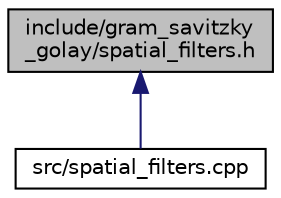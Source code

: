 digraph "include/gram_savitzky_golay/spatial_filters.h"
{
  edge [fontname="Helvetica",fontsize="10",labelfontname="Helvetica",labelfontsize="10"];
  node [fontname="Helvetica",fontsize="10",shape=record];
  Node8 [label="include/gram_savitzky\l_golay/spatial_filters.h",height=0.2,width=0.4,color="black", fillcolor="grey75", style="filled", fontcolor="black"];
  Node8 -> Node9 [dir="back",color="midnightblue",fontsize="10",style="solid",fontname="Helvetica"];
  Node9 [label="src/spatial_filters.cpp",height=0.2,width=0.4,color="black", fillcolor="white", style="filled",URL="$spatial__filters_8cpp.html"];
}
